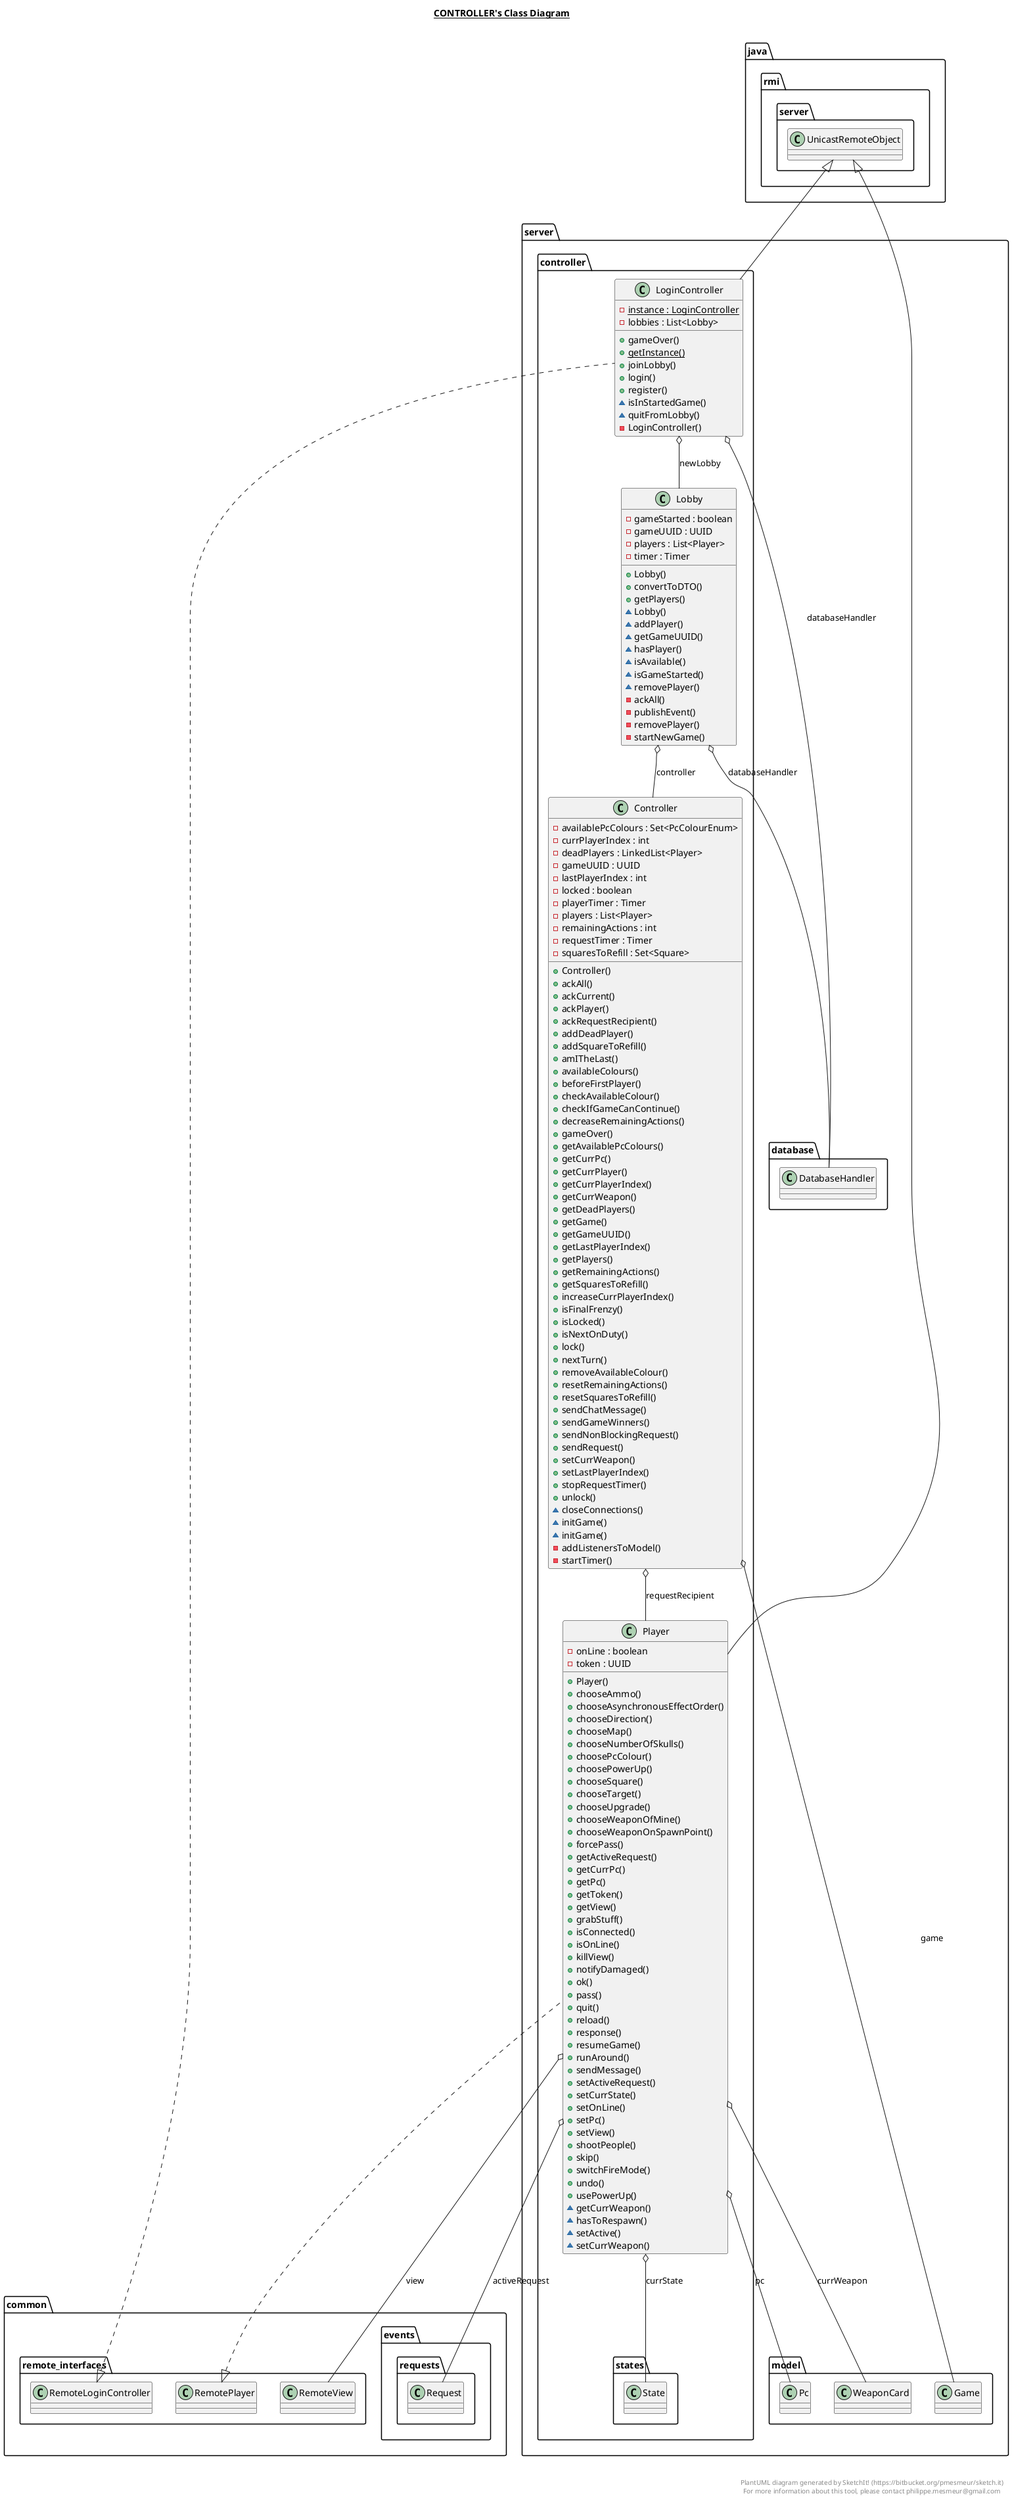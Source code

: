 @startuml

title __CONTROLLER's Class Diagram__\n

  namespace server {
    namespace controller {
      class server.controller.Controller {
          - availablePcColours : Set<PcColourEnum>
          - currPlayerIndex : int
          - deadPlayers : LinkedList<Player>
          - gameUUID : UUID
          - lastPlayerIndex : int
          - locked : boolean
          - playerTimer : Timer
          - players : List<Player>
          - remainingActions : int
          - requestTimer : Timer
          - squaresToRefill : Set<Square>
          + Controller()
          + ackAll()
          + ackCurrent()
          + ackPlayer()
          + ackRequestRecipient()
          + addDeadPlayer()
          + addSquareToRefill()
          + amITheLast()
          + availableColours()
          + beforeFirstPlayer()
          + checkAvailableColour()
          + checkIfGameCanContinue()
          + decreaseRemainingActions()
          + gameOver()
          + getAvailablePcColours()
          + getCurrPc()
          + getCurrPlayer()
          + getCurrPlayerIndex()
          + getCurrWeapon()
          + getDeadPlayers()
          + getGame()
          + getGameUUID()
          + getLastPlayerIndex()
          + getPlayers()
          + getRemainingActions()
          + getSquaresToRefill()
          + increaseCurrPlayerIndex()
          + isFinalFrenzy()
          + isLocked()
          + isNextOnDuty()
          + lock()
          + nextTurn()
          + removeAvailableColour()
          + resetRemainingActions()
          + resetSquaresToRefill()
          + sendChatMessage()
          + sendGameWinners()
          + sendNonBlockingRequest()
          + sendRequest()
          + setCurrWeapon()
          + setLastPlayerIndex()
          + stopRequestTimer()
          + unlock()
          ~ closeConnections()
          ~ initGame()
          ~ initGame()
          - addListenersToModel()
          - startTimer()
      }
    }
  }
  

  namespace server {
    namespace controller {
      class server.controller.Lobby {
          - gameStarted : boolean
          - gameUUID : UUID
          - players : List<Player>
          - timer : Timer
          + Lobby()
          + convertToDTO()
          + getPlayers()
          ~ Lobby()
          ~ addPlayer()
          ~ getGameUUID()
          ~ hasPlayer()
          ~ isAvailable()
          ~ isGameStarted()
          ~ removePlayer()
          - ackAll()
          - publishEvent()
          - removePlayer()
          - startNewGame()
      }
    }
  }
  

  namespace server {
    namespace controller {
      class server.controller.LoginController {
          {static} - instance : LoginController
          - lobbies : List<Lobby>
          + gameOver()
          {static} + getInstance()
          + joinLobby()
          + login()
          + register()
          ~ isInStartedGame()
          ~ quitFromLobby()
          - LoginController()
      }
    }
  }
  

  namespace server {
    namespace controller {
      class server.controller.Player {
          - onLine : boolean
          - token : UUID
          + Player()
          + chooseAmmo()
          + chooseAsynchronousEffectOrder()
          + chooseDirection()
          + chooseMap()
          + chooseNumberOfSkulls()
          + choosePcColour()
          + choosePowerUp()
          + chooseSquare()
          + chooseTarget()
          + chooseUpgrade()
          + chooseWeaponOfMine()
          + chooseWeaponOnSpawnPoint()
          + forcePass()
          + getActiveRequest()
          + getCurrPc()
          + getPc()
          + getToken()
          + getView()
          + grabStuff()
          + isConnected()
          + isOnLine()
          + killView()
          + notifyDamaged()
          + ok()
          + pass()
          + quit()
          + reload()
          + response()
          + resumeGame()
          + runAround()
          + sendMessage()
          + setActiveRequest()
          + setCurrState()
          + setOnLine()
          + setPc()
          + setView()
          + shootPeople()
          + skip()
          + switchFireMode()
          + undo()
          + usePowerUp()
          ~ getCurrWeapon()
          ~ hasToRespawn()
          ~ setActive()
          ~ setCurrWeapon()
      }
    }
  }
  

  server.controller.Controller o-- server.model.Game : game
  server.controller.Controller o-- server.controller.Player : requestRecipient
  server.controller.Lobby o-- server.controller.Controller : controller
  server.controller.Lobby o-- server.database.DatabaseHandler : databaseHandler
  server.controller.LoginController .up.|> common.remote_interfaces.RemoteLoginController
  server.controller.LoginController -up-|> java.rmi.server.UnicastRemoteObject
  server.controller.LoginController o-- server.database.DatabaseHandler : databaseHandler
  server.controller.LoginController o-- server.controller.Lobby : newLobby
  server.controller.Player .up.|> common.remote_interfaces.RemotePlayer
  server.controller.Player -up-|> java.rmi.server.UnicastRemoteObject
  server.controller.Player o-- common.events.requests.Request : activeRequest
  server.controller.Player o-- server.controller.states.State : currState
  server.controller.Player o-- server.model.WeaponCard : currWeapon
  server.controller.Player o-- server.model.Pc : pc
  server.controller.Player o-- common.remote_interfaces.RemoteView : view


right footer


PlantUML diagram generated by SketchIt! (https://bitbucket.org/pmesmeur/sketch.it)
For more information about this tool, please contact philippe.mesmeur@gmail.com
endfooter

@enduml
